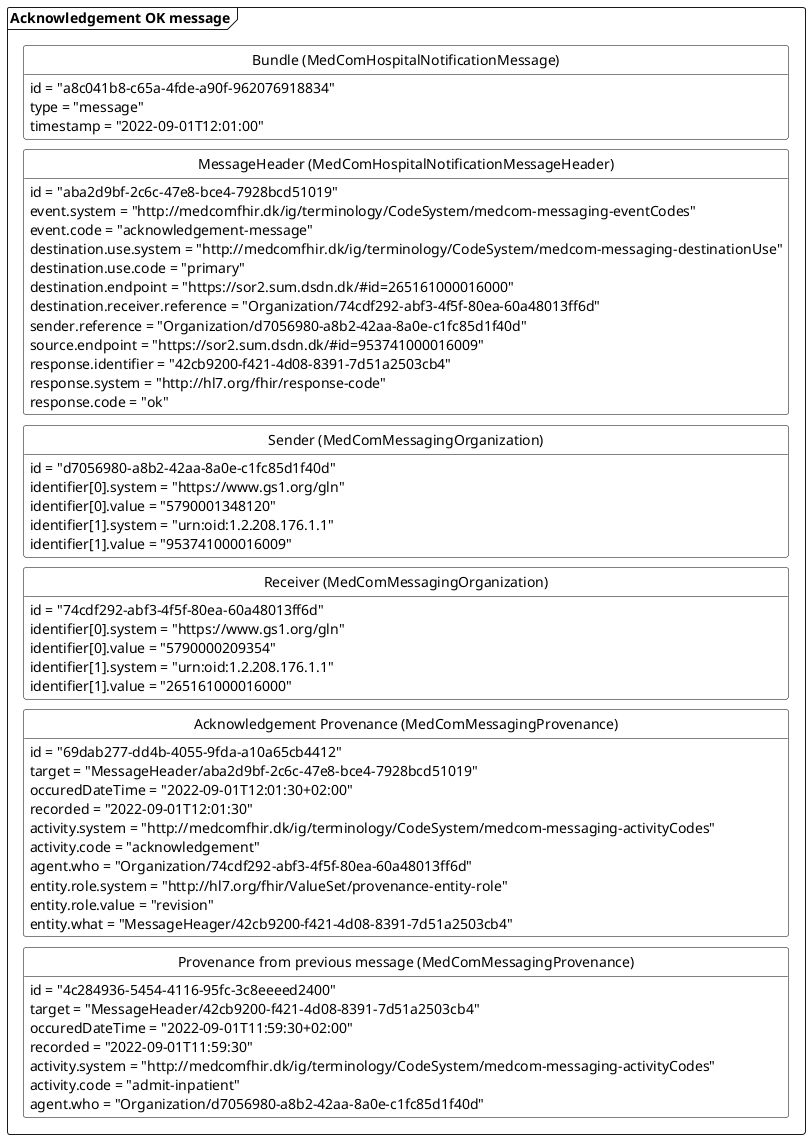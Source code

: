@startuml AcknowledgementOK

'layout
skinparam class {
    BackgroundColor White
    BorderColor Black
    ArrowColor Black
  }
hide circle
hide empty members
skinparam SameClassWidth true
skinparam Ranksep 10


package "Acknowledgement OK message" as ack <<Frame>>{
    class "Bundle (MedComHospitalNotificationMessage)" as ackB{
        id = "a8c041b8-c65a-4fde-a90f-962076918834"
        type = "message"
        timestamp = "2022-09-01T12:01:00"
    }
    class "MessageHeader (MedComHospitalNotificationMessageHeader)" as ackMH{
        id = "aba2d9bf-2c6c-47e8-bce4-7928bcd51019"
        event.system = "http://medcomfhir.dk/ig/terminology/CodeSystem/medcom-messaging-eventCodes"
        event.code = "acknowledgement-message"
        destination.use.system = "http://medcomfhir.dk/ig/terminology/CodeSystem/medcom-messaging-destinationUse"
        destination.use.code = "primary"
        destination.endpoint = "https://sor2.sum.dsdn.dk/#id=265161000016000"
        destination.receiver.reference = "Organization/74cdf292-abf3-4f5f-80ea-60a48013ff6d"
        sender.reference = "Organization/d7056980-a8b2-42aa-8a0e-c1fc85d1f40d"
        source.endpoint = "https://sor2.sum.dsdn.dk/#id=953741000016009"
        response.identifier = "42cb9200-f421-4d08-8391-7d51a2503cb4"
        response.system = "http://hl7.org/fhir/response-code"
        response.code = "ok"
    }
    class "Sender (MedComMessagingOrganization)" as ackROrg{
        id = "d7056980-a8b2-42aa-8a0e-c1fc85d1f40d"
        identifier[0].system = "https://www.gs1.org/gln"
        identifier[0].value = "5790001348120"
        identifier[1].system = "urn:oid:1.2.208.176.1.1"
        identifier[1].value = "953741000016009"
    }
    class "Receiver (MedComMessagingOrganization)" as ackSOrg{
        id = "74cdf292-abf3-4f5f-80ea-60a48013ff6d"
        identifier[0].system = "https://www.gs1.org/gln"
        identifier[0].value = "5790000209354"
        identifier[1].system = "urn:oid:1.2.208.176.1.1"
        identifier[1].value = "265161000016000"
    }
    class "Acknowledgement Provenance (MedComMessagingProvenance)" as ackPRO{
        id = "69dab277-dd4b-4055-9fda-a10a65cb4412"
        target = "MessageHeader/aba2d9bf-2c6c-47e8-bce4-7928bcd51019"
        occuredDateTime = "2022-09-01T12:01:30+02:00"
        recorded = "2022-09-01T12:01:30"
        activity.system = "http://medcomfhir.dk/ig/terminology/CodeSystem/medcom-messaging-activityCodes"
        activity.code = "acknowledgement"
        agent.who = "Organization/74cdf292-abf3-4f5f-80ea-60a48013ff6d"
        entity.role.system = "http://hl7.org/fhir/ValueSet/provenance-entity-role"
        entity.role.value = "revision"
        entity.what = "MessageHeager/42cb9200-f421-4d08-8391-7d51a2503cb4"
    }
        class "Provenance from previous message (MedComMessagingProvenance)" as previuosPRO{
        id = "4c284936-5454-4116-95fc-3c8eeeed2400"
        target = "MessageHeader/42cb9200-f421-4d08-8391-7d51a2503cb4"
        occuredDateTime = "2022-09-01T11:59:30+02:00"
        recorded = "2022-09-01T11:59:30"
        activity.system = "http://medcomfhir.dk/ig/terminology/CodeSystem/medcom-messaging-activityCodes"
        activity.code = "admit-inpatient"
        agent.who = "Organization/d7056980-a8b2-42aa-8a0e-c1fc85d1f40d"
    }

ackB -[hidden]- ackMH
ackMH-[hidden]-ackROrg
ackROrg-[hidden]-ackSOrg
ackSOrg-[hidden]-ackPRO
ackPRO-[hidden]-previuosPRO
}


@enduml

